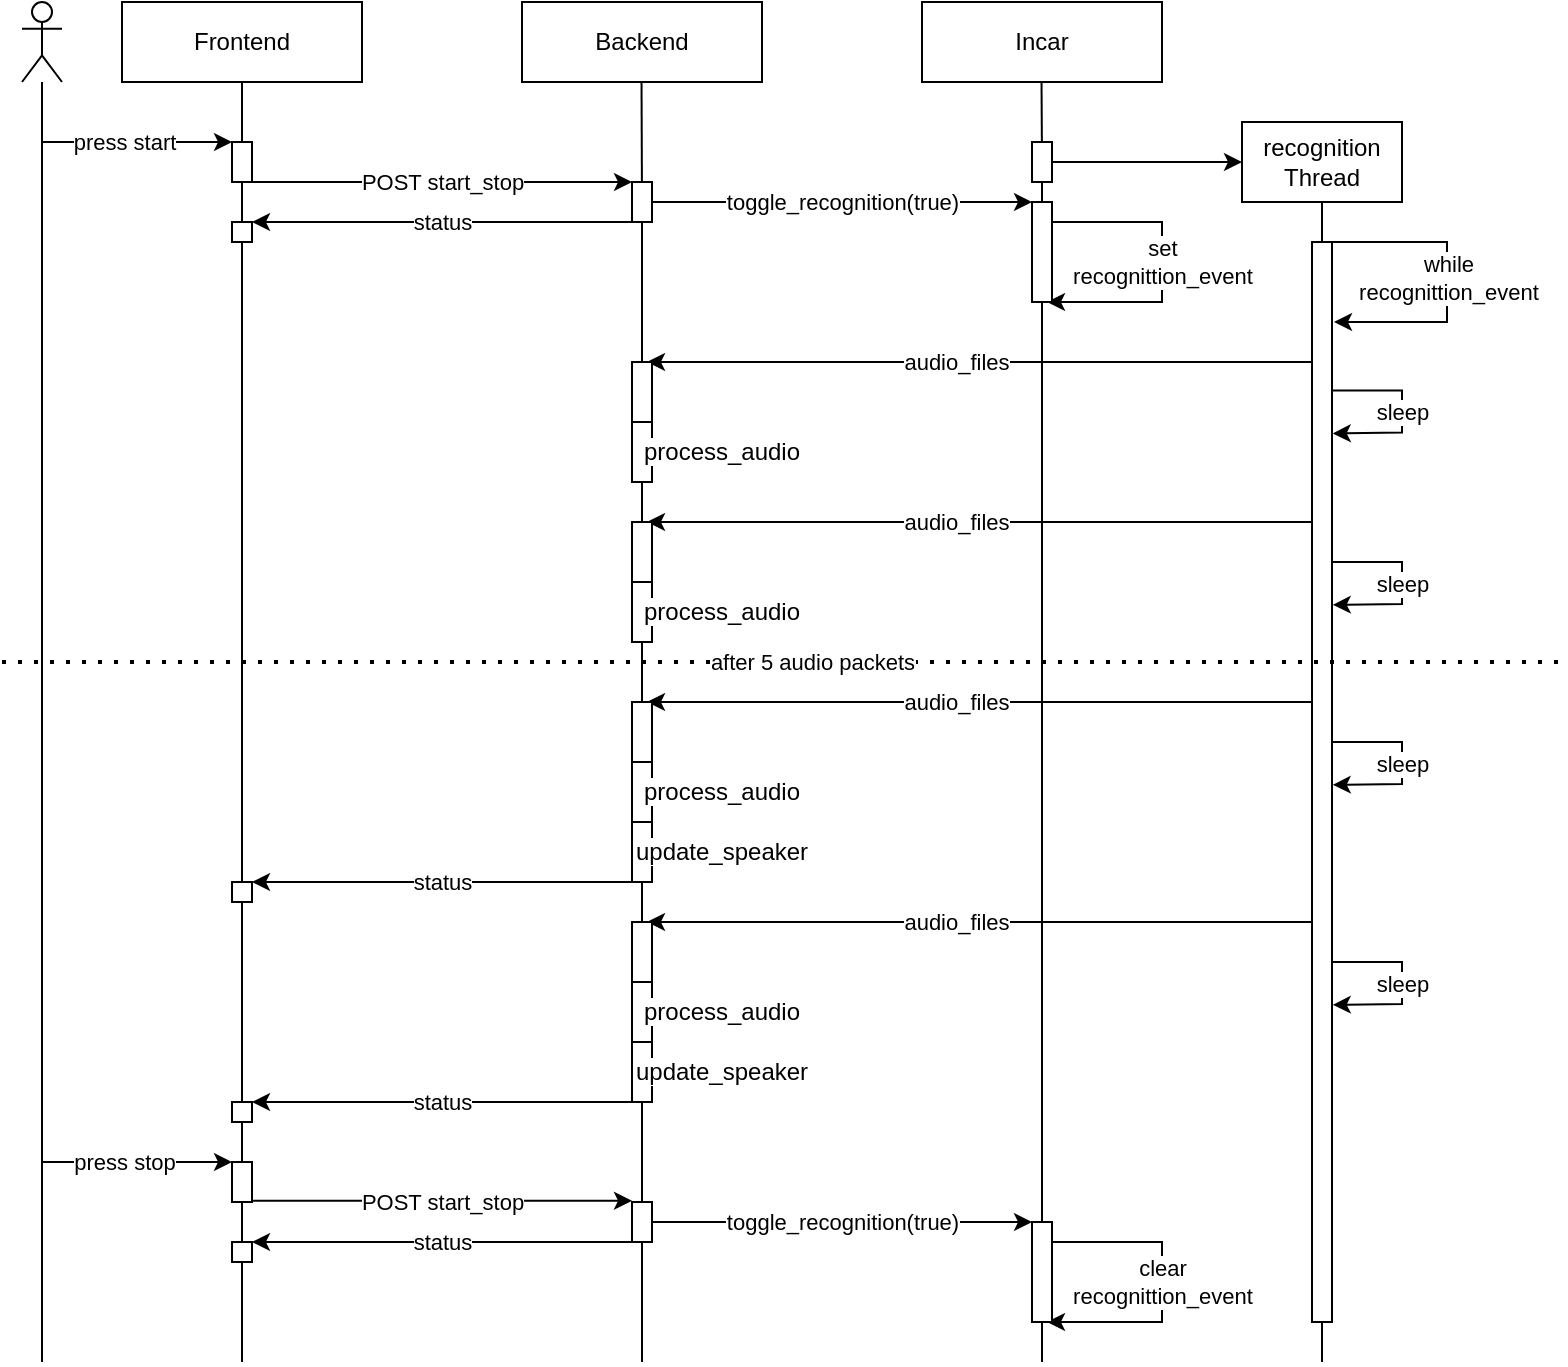 <mxfile>
    <diagram id="DXBjbvVNKUYAengl5cUz" name="Page-1">
        <mxGraphModel dx="1909" dy="1036" grid="1" gridSize="10" guides="1" tooltips="1" connect="1" arrows="1" fold="0" page="1" pageScale="1" pageWidth="827" pageHeight="1169" math="0" shadow="0">
            <root>
                <mxCell id="0"/>
                <mxCell id="1" parent="0"/>
                <mxCell id="2" value="Backend" style="rounded=0;whiteSpace=wrap;html=1;" vertex="1" parent="1">
                    <mxGeometry x="-560" y="40" width="120" height="40" as="geometry"/>
                </mxCell>
                <mxCell id="3" value="Frontend" style="rounded=0;whiteSpace=wrap;html=1;" vertex="1" parent="1">
                    <mxGeometry x="-760" y="40" width="120" height="40" as="geometry"/>
                </mxCell>
                <mxCell id="4" value="Incar" style="rounded=0;whiteSpace=wrap;html=1;" vertex="1" parent="1">
                    <mxGeometry x="-360" y="40" width="120" height="40" as="geometry"/>
                </mxCell>
                <mxCell id="5" value="" style="endArrow=none;html=1;entryX=0.5;entryY=1;entryDx=0;entryDy=0;startArrow=none;" edge="1" parent="1" source="17" target="3">
                    <mxGeometry width="50" height="50" relative="1" as="geometry">
                        <mxPoint x="-700" y="680.952" as="sourcePoint"/>
                        <mxPoint x="-270" y="70" as="targetPoint"/>
                    </mxGeometry>
                </mxCell>
                <mxCell id="6" value="" style="endArrow=none;html=1;entryX=0.5;entryY=1;entryDx=0;entryDy=0;startArrow=none;" edge="1" parent="1" source="12">
                    <mxGeometry width="50" height="50" relative="1" as="geometry">
                        <mxPoint x="-500.24" y="680.952" as="sourcePoint"/>
                        <mxPoint x="-500.24" y="80" as="targetPoint"/>
                    </mxGeometry>
                </mxCell>
                <mxCell id="7" value="" style="endArrow=none;html=1;entryX=0.5;entryY=1;entryDx=0;entryDy=0;startArrow=none;" edge="1" parent="1" source="42">
                    <mxGeometry width="50" height="50" relative="1" as="geometry">
                        <mxPoint x="-300.24" y="680.952" as="sourcePoint"/>
                        <mxPoint x="-300.24" y="80" as="targetPoint"/>
                    </mxGeometry>
                </mxCell>
                <mxCell id="10" value="" style="rounded=0;whiteSpace=wrap;html=1;" vertex="1" parent="1">
                    <mxGeometry x="-705" y="110" width="10" height="20" as="geometry"/>
                </mxCell>
                <mxCell id="9" value="" style="endArrow=classic;html=1;entryX=0;entryY=0;entryDx=0;entryDy=0;" edge="1" parent="1" target="10">
                    <mxGeometry width="50" height="50" relative="1" as="geometry">
                        <mxPoint x="-800" y="110" as="sourcePoint"/>
                        <mxPoint x="-710" y="110" as="targetPoint"/>
                    </mxGeometry>
                </mxCell>
                <mxCell id="14" value="press start" style="edgeLabel;html=1;align=center;verticalAlign=middle;resizable=0;points=[];" vertex="1" connectable="0" parent="9">
                    <mxGeometry x="-0.426" y="1" relative="1" as="geometry">
                        <mxPoint x="13" y="1" as="offset"/>
                    </mxGeometry>
                </mxCell>
                <mxCell id="11" value="" style="endArrow=classic;html=1;entryX=0;entryY=0;entryDx=0;entryDy=0;" edge="1" parent="1" target="12">
                    <mxGeometry width="50" height="50" relative="1" as="geometry">
                        <mxPoint x="-695" y="130" as="sourcePoint"/>
                        <mxPoint x="-510" y="130" as="targetPoint"/>
                    </mxGeometry>
                </mxCell>
                <mxCell id="15" value="POST start_stop" style="edgeLabel;html=1;align=center;verticalAlign=middle;resizable=0;points=[];" vertex="1" connectable="0" parent="11">
                    <mxGeometry x="-0.001" relative="1" as="geometry">
                        <mxPoint as="offset"/>
                    </mxGeometry>
                </mxCell>
                <mxCell id="13" value="" style="endArrow=none;html=1;entryX=0.5;entryY=1;entryDx=0;entryDy=0;startArrow=none;" edge="1" parent="1" source="33" target="12">
                    <mxGeometry width="50" height="50" relative="1" as="geometry">
                        <mxPoint x="-500.24" y="680.952" as="sourcePoint"/>
                        <mxPoint x="-500.24" y="80" as="targetPoint"/>
                    </mxGeometry>
                </mxCell>
                <mxCell id="12" value="" style="rounded=0;whiteSpace=wrap;html=1;" vertex="1" parent="1">
                    <mxGeometry x="-505" y="130" width="10" height="20" as="geometry"/>
                </mxCell>
                <mxCell id="16" value="" style="endArrow=classic;html=1;entryX=1;entryY=0;entryDx=0;entryDy=0;" edge="1" parent="1" target="17">
                    <mxGeometry width="50" height="50" relative="1" as="geometry">
                        <mxPoint x="-505" y="150" as="sourcePoint"/>
                        <mxPoint x="-595" y="150" as="targetPoint"/>
                    </mxGeometry>
                </mxCell>
                <mxCell id="20" value="status" style="edgeLabel;html=1;align=center;verticalAlign=middle;resizable=0;points=[];" vertex="1" connectable="0" parent="16">
                    <mxGeometry x="0.004" relative="1" as="geometry">
                        <mxPoint as="offset"/>
                    </mxGeometry>
                </mxCell>
                <mxCell id="18" value="" style="endArrow=none;html=1;entryX=0.5;entryY=1;entryDx=0;entryDy=0;startArrow=none;" edge="1" parent="1" source="81" target="17">
                    <mxGeometry width="50" height="50" relative="1" as="geometry">
                        <mxPoint x="-700" y="680.952" as="sourcePoint"/>
                        <mxPoint x="-700" y="80" as="targetPoint"/>
                    </mxGeometry>
                </mxCell>
                <mxCell id="17" value="" style="rounded=0;whiteSpace=wrap;html=1;" vertex="1" parent="1">
                    <mxGeometry x="-705" y="150" width="10" height="10" as="geometry"/>
                </mxCell>
                <mxCell id="21" value="toggle_recognition(true)" style="endArrow=classic;html=1;entryX=0;entryY=0;entryDx=0;entryDy=0;" edge="1" parent="1" target="22">
                    <mxGeometry width="50" height="50" relative="1" as="geometry">
                        <mxPoint x="-495" y="140" as="sourcePoint"/>
                        <mxPoint x="-310" y="140" as="targetPoint"/>
                    </mxGeometry>
                </mxCell>
                <mxCell id="23" value="recognition Thread" style="rounded=0;whiteSpace=wrap;html=1;" vertex="1" parent="1">
                    <mxGeometry x="-200" y="100" width="80" height="40" as="geometry"/>
                </mxCell>
                <mxCell id="27" value="" style="endArrow=classic;html=1;entryX=0;entryY=0.5;entryDx=0;entryDy=0;" edge="1" parent="1" target="23">
                    <mxGeometry width="50" height="50" relative="1" as="geometry">
                        <mxPoint x="-300" y="120" as="sourcePoint"/>
                        <mxPoint x="-230" y="120" as="targetPoint"/>
                    </mxGeometry>
                </mxCell>
                <mxCell id="28" value="" style="endArrow=none;html=1;startArrow=none;entryX=0.5;entryY=1;entryDx=0;entryDy=0;" edge="1" parent="1" source="30" target="23">
                    <mxGeometry width="50" height="50" relative="1" as="geometry">
                        <mxPoint x="-160.24" y="680.952" as="sourcePoint"/>
                        <mxPoint x="-160" y="180" as="targetPoint"/>
                    </mxGeometry>
                </mxCell>
                <mxCell id="29" value="" style="endArrow=classic;html=1;entryX=0.75;entryY=0;entryDx=0;entryDy=0;" edge="1" parent="1" target="33">
                    <mxGeometry width="50" height="50" relative="1" as="geometry">
                        <mxPoint x="-165" y="220" as="sourcePoint"/>
                        <mxPoint x="-445" y="220" as="targetPoint"/>
                    </mxGeometry>
                </mxCell>
                <mxCell id="35" value="audio_files" style="edgeLabel;html=1;align=center;verticalAlign=middle;resizable=0;points=[];" vertex="1" connectable="0" parent="29">
                    <mxGeometry x="0.073" relative="1" as="geometry">
                        <mxPoint as="offset"/>
                    </mxGeometry>
                </mxCell>
                <mxCell id="31" value="" style="endArrow=none;html=1;" edge="1" parent="1" target="30">
                    <mxGeometry width="50" height="50" relative="1" as="geometry">
                        <mxPoint x="-160" y="720" as="sourcePoint"/>
                        <mxPoint x="-160" y="180" as="targetPoint"/>
                    </mxGeometry>
                </mxCell>
                <mxCell id="30" value="" style="rounded=0;whiteSpace=wrap;html=1;" vertex="1" parent="1">
                    <mxGeometry x="-165" y="160" width="10" height="540" as="geometry"/>
                </mxCell>
                <mxCell id="34" value="" style="endArrow=none;html=1;entryX=0.5;entryY=1;entryDx=0;entryDy=0;startArrow=none;" edge="1" parent="1" target="33">
                    <mxGeometry width="50" height="50" relative="1" as="geometry">
                        <mxPoint x="-500" y="480" as="sourcePoint"/>
                        <mxPoint x="-500" y="150" as="targetPoint"/>
                    </mxGeometry>
                </mxCell>
                <mxCell id="33" value="" style="rounded=0;whiteSpace=wrap;html=1;" vertex="1" parent="1">
                    <mxGeometry x="-505" y="220" width="10" height="30" as="geometry"/>
                </mxCell>
                <mxCell id="41" value="" style="endArrow=classic;html=1;rounded=0;entryX=0.75;entryY=1;entryDx=0;entryDy=0;" edge="1" parent="1" target="22">
                    <mxGeometry width="50" height="50" relative="1" as="geometry">
                        <mxPoint x="-295" y="150" as="sourcePoint"/>
                        <mxPoint x="-290" y="170" as="targetPoint"/>
                        <Array as="points">
                            <mxPoint x="-240" y="150"/>
                            <mxPoint x="-240" y="190"/>
                        </Array>
                    </mxGeometry>
                </mxCell>
                <mxCell id="44" value="set&lt;br&gt;recognittion_event" style="edgeLabel;html=1;align=center;verticalAlign=middle;resizable=0;points=[];" vertex="1" connectable="0" parent="41">
                    <mxGeometry x="-0.045" y="2" relative="1" as="geometry">
                        <mxPoint x="-2" y="2" as="offset"/>
                    </mxGeometry>
                </mxCell>
                <mxCell id="43" value="" style="endArrow=none;html=1;entryX=0.5;entryY=1;entryDx=0;entryDy=0;" edge="1" parent="1" target="42">
                    <mxGeometry width="50" height="50" relative="1" as="geometry">
                        <mxPoint x="-300" y="720" as="sourcePoint"/>
                        <mxPoint x="-300.24" y="80" as="targetPoint"/>
                    </mxGeometry>
                </mxCell>
                <mxCell id="42" value="" style="rounded=0;whiteSpace=wrap;html=1;" vertex="1" parent="1">
                    <mxGeometry x="-305" y="110" width="10" height="20" as="geometry"/>
                </mxCell>
                <mxCell id="22" value="" style="rounded=0;whiteSpace=wrap;html=1;" vertex="1" parent="1">
                    <mxGeometry x="-305" y="140" width="10" height="50" as="geometry"/>
                </mxCell>
                <mxCell id="45" value="" style="endArrow=classic;html=1;rounded=0;exitX=1;exitY=0;exitDx=0;exitDy=0;" edge="1" parent="1" source="30">
                    <mxGeometry width="50" height="50" relative="1" as="geometry">
                        <mxPoint x="-152.5" y="160" as="sourcePoint"/>
                        <mxPoint x="-154" y="200" as="targetPoint"/>
                        <Array as="points">
                            <mxPoint x="-97.5" y="160"/>
                            <mxPoint x="-97.5" y="200"/>
                        </Array>
                    </mxGeometry>
                </mxCell>
                <mxCell id="46" value="while&lt;br&gt;recognittion_event" style="edgeLabel;html=1;align=center;verticalAlign=middle;resizable=0;points=[];" vertex="1" connectable="0" parent="45">
                    <mxGeometry x="-0.045" y="2" relative="1" as="geometry">
                        <mxPoint x="-2" y="2" as="offset"/>
                    </mxGeometry>
                </mxCell>
                <mxCell id="47" value="" style="endArrow=classic;html=1;rounded=0;exitX=1;exitY=0.5;exitDx=0;exitDy=0;entryX=1.036;entryY=0.626;entryDx=0;entryDy=0;entryPerimeter=0;" edge="1" parent="1">
                    <mxGeometry width="50" height="50" relative="1" as="geometry">
                        <mxPoint x="-155" y="234.29" as="sourcePoint"/>
                        <mxPoint x="-154.64" y="255.71" as="targetPoint"/>
                        <Array as="points">
                            <mxPoint x="-120" y="234.29"/>
                            <mxPoint x="-120" y="255.29"/>
                        </Array>
                    </mxGeometry>
                </mxCell>
                <mxCell id="48" value="sleep" style="edgeLabel;html=1;align=center;verticalAlign=middle;resizable=0;points=[];" vertex="1" connectable="0" parent="47">
                    <mxGeometry x="-0.045" y="2" relative="1" as="geometry">
                        <mxPoint x="-2" y="2" as="offset"/>
                    </mxGeometry>
                </mxCell>
                <mxCell id="51" value="" style="endArrow=classic;html=1;entryX=0.75;entryY=0;entryDx=0;entryDy=0;" edge="1" parent="1">
                    <mxGeometry width="50" height="50" relative="1" as="geometry">
                        <mxPoint x="-165" y="300" as="sourcePoint"/>
                        <mxPoint x="-497.5" y="300" as="targetPoint"/>
                    </mxGeometry>
                </mxCell>
                <mxCell id="52" value="audio_files" style="edgeLabel;html=1;align=center;verticalAlign=middle;resizable=0;points=[];" vertex="1" connectable="0" parent="51">
                    <mxGeometry x="0.073" relative="1" as="geometry">
                        <mxPoint as="offset"/>
                    </mxGeometry>
                </mxCell>
                <mxCell id="54" value="" style="endArrow=classic;html=1;rounded=0;exitX=1;exitY=0.5;exitDx=0;exitDy=0;entryX=1.036;entryY=0.626;entryDx=0;entryDy=0;entryPerimeter=0;" edge="1" parent="1">
                    <mxGeometry width="50" height="50" relative="1" as="geometry">
                        <mxPoint x="-155" y="320" as="sourcePoint"/>
                        <mxPoint x="-154.64" y="341.42" as="targetPoint"/>
                        <Array as="points">
                            <mxPoint x="-120" y="320"/>
                            <mxPoint x="-120" y="341"/>
                        </Array>
                    </mxGeometry>
                </mxCell>
                <mxCell id="55" value="sleep" style="edgeLabel;html=1;align=center;verticalAlign=middle;resizable=0;points=[];" vertex="1" connectable="0" parent="54">
                    <mxGeometry x="-0.045" y="2" relative="1" as="geometry">
                        <mxPoint x="-2" y="2" as="offset"/>
                    </mxGeometry>
                </mxCell>
                <mxCell id="61" value="&lt;span style=&quot;background-color: rgb(255, 255, 255);&quot;&gt;process_audio&lt;/span&gt;" style="rounded=0;whiteSpace=wrap;html=1;spacingLeft=80;" vertex="1" parent="1">
                    <mxGeometry x="-505" y="250" width="10" height="30" as="geometry"/>
                </mxCell>
                <mxCell id="62" value="" style="endArrow=none;dashed=1;html=1;dashPattern=1 3;strokeWidth=2;rounded=0;" edge="1" parent="1">
                    <mxGeometry width="50" height="50" relative="1" as="geometry">
                        <mxPoint x="-820" y="370" as="sourcePoint"/>
                        <mxPoint x="-40" y="370" as="targetPoint"/>
                    </mxGeometry>
                </mxCell>
                <mxCell id="63" value="after 5 audio packets" style="edgeLabel;html=1;align=center;verticalAlign=middle;resizable=0;points=[];" vertex="1" connectable="0" parent="62">
                    <mxGeometry x="0.037" relative="1" as="geometry">
                        <mxPoint as="offset"/>
                    </mxGeometry>
                </mxCell>
                <mxCell id="64" value="" style="endArrow=classic;html=1;entryX=0.75;entryY=0;entryDx=0;entryDy=0;" edge="1" parent="1">
                    <mxGeometry width="50" height="50" relative="1" as="geometry">
                        <mxPoint x="-165" y="390" as="sourcePoint"/>
                        <mxPoint x="-497.5" y="390" as="targetPoint"/>
                    </mxGeometry>
                </mxCell>
                <mxCell id="65" value="audio_files" style="edgeLabel;html=1;align=center;verticalAlign=middle;resizable=0;points=[];" vertex="1" connectable="0" parent="64">
                    <mxGeometry x="0.073" relative="1" as="geometry">
                        <mxPoint as="offset"/>
                    </mxGeometry>
                </mxCell>
                <mxCell id="66" value="" style="endArrow=classic;html=1;rounded=0;exitX=1;exitY=0.5;exitDx=0;exitDy=0;entryX=1.036;entryY=0.626;entryDx=0;entryDy=0;entryPerimeter=0;" edge="1" parent="1">
                    <mxGeometry width="50" height="50" relative="1" as="geometry">
                        <mxPoint x="-155" y="410" as="sourcePoint"/>
                        <mxPoint x="-154.64" y="431.42" as="targetPoint"/>
                        <Array as="points">
                            <mxPoint x="-120" y="410"/>
                            <mxPoint x="-120" y="431"/>
                        </Array>
                    </mxGeometry>
                </mxCell>
                <mxCell id="67" value="sleep" style="edgeLabel;html=1;align=center;verticalAlign=middle;resizable=0;points=[];" vertex="1" connectable="0" parent="66">
                    <mxGeometry x="-0.045" y="2" relative="1" as="geometry">
                        <mxPoint x="-2" y="2" as="offset"/>
                    </mxGeometry>
                </mxCell>
                <mxCell id="71" value="" style="endArrow=none;html=1;entryX=0.5;entryY=1;entryDx=0;entryDy=0;" edge="1" parent="1">
                    <mxGeometry width="50" height="50" relative="1" as="geometry">
                        <mxPoint x="-500" y="720" as="sourcePoint"/>
                        <mxPoint x="-500" y="480" as="targetPoint"/>
                    </mxGeometry>
                </mxCell>
                <mxCell id="72" value="" style="rounded=0;whiteSpace=wrap;html=1;" vertex="1" parent="1">
                    <mxGeometry x="-505" y="300" width="10" height="30" as="geometry"/>
                </mxCell>
                <mxCell id="73" value="&lt;span style=&quot;background-color: rgb(255, 255, 255);&quot;&gt;process_audio&lt;/span&gt;" style="rounded=0;whiteSpace=wrap;html=1;spacingLeft=80;" vertex="1" parent="1">
                    <mxGeometry x="-505" y="330" width="10" height="30" as="geometry"/>
                </mxCell>
                <mxCell id="76" value="" style="rounded=0;whiteSpace=wrap;html=1;" vertex="1" parent="1">
                    <mxGeometry x="-505" y="390" width="10" height="30" as="geometry"/>
                </mxCell>
                <mxCell id="77" value="&lt;span style=&quot;background-color: rgb(255, 255, 255);&quot;&gt;process_audio&lt;/span&gt;" style="rounded=0;whiteSpace=wrap;html=1;spacingLeft=80;" vertex="1" parent="1">
                    <mxGeometry x="-505" y="420" width="10" height="30" as="geometry"/>
                </mxCell>
                <mxCell id="78" value="&lt;span style=&quot;background-color: rgb(255, 255, 255);&quot;&gt;update_speaker&lt;/span&gt;" style="rounded=0;whiteSpace=wrap;html=1;spacingLeft=80;" vertex="1" parent="1">
                    <mxGeometry x="-505" y="450" width="10" height="30" as="geometry"/>
                </mxCell>
                <mxCell id="79" value="" style="endArrow=classic;html=1;entryX=1;entryY=0;entryDx=0;entryDy=0;" edge="1" parent="1">
                    <mxGeometry width="50" height="50" relative="1" as="geometry">
                        <mxPoint x="-505" y="480" as="sourcePoint"/>
                        <mxPoint x="-695" y="480" as="targetPoint"/>
                    </mxGeometry>
                </mxCell>
                <mxCell id="80" value="status" style="edgeLabel;html=1;align=center;verticalAlign=middle;resizable=0;points=[];" vertex="1" connectable="0" parent="79">
                    <mxGeometry x="0.004" relative="1" as="geometry">
                        <mxPoint as="offset"/>
                    </mxGeometry>
                </mxCell>
                <mxCell id="82" value="" style="endArrow=none;html=1;entryX=0.5;entryY=1;entryDx=0;entryDy=0;" edge="1" parent="1" target="81">
                    <mxGeometry width="50" height="50" relative="1" as="geometry">
                        <mxPoint x="-700" y="720" as="sourcePoint"/>
                        <mxPoint x="-700" y="160" as="targetPoint"/>
                    </mxGeometry>
                </mxCell>
                <mxCell id="81" value="" style="rounded=0;whiteSpace=wrap;html=1;" vertex="1" parent="1">
                    <mxGeometry x="-705" y="480" width="10" height="10" as="geometry"/>
                </mxCell>
                <mxCell id="83" value="" style="endArrow=classic;html=1;entryX=0.75;entryY=0;entryDx=0;entryDy=0;" edge="1" parent="1">
                    <mxGeometry width="50" height="50" relative="1" as="geometry">
                        <mxPoint x="-165" y="500" as="sourcePoint"/>
                        <mxPoint x="-497.5" y="500" as="targetPoint"/>
                    </mxGeometry>
                </mxCell>
                <mxCell id="84" value="audio_files" style="edgeLabel;html=1;align=center;verticalAlign=middle;resizable=0;points=[];" vertex="1" connectable="0" parent="83">
                    <mxGeometry x="0.073" relative="1" as="geometry">
                        <mxPoint as="offset"/>
                    </mxGeometry>
                </mxCell>
                <mxCell id="85" value="" style="endArrow=classic;html=1;rounded=0;exitX=1;exitY=0.5;exitDx=0;exitDy=0;entryX=1.036;entryY=0.626;entryDx=0;entryDy=0;entryPerimeter=0;" edge="1" parent="1">
                    <mxGeometry width="50" height="50" relative="1" as="geometry">
                        <mxPoint x="-155" y="520" as="sourcePoint"/>
                        <mxPoint x="-154.64" y="541.42" as="targetPoint"/>
                        <Array as="points">
                            <mxPoint x="-120" y="520"/>
                            <mxPoint x="-120" y="541"/>
                        </Array>
                    </mxGeometry>
                </mxCell>
                <mxCell id="86" value="sleep" style="edgeLabel;html=1;align=center;verticalAlign=middle;resizable=0;points=[];" vertex="1" connectable="0" parent="85">
                    <mxGeometry x="-0.045" y="2" relative="1" as="geometry">
                        <mxPoint x="-2" y="2" as="offset"/>
                    </mxGeometry>
                </mxCell>
                <mxCell id="87" value="" style="rounded=0;whiteSpace=wrap;html=1;" vertex="1" parent="1">
                    <mxGeometry x="-505" y="500" width="10" height="30" as="geometry"/>
                </mxCell>
                <mxCell id="88" value="&lt;span style=&quot;background-color: rgb(255, 255, 255);&quot;&gt;process_audio&lt;/span&gt;" style="rounded=0;whiteSpace=wrap;html=1;spacingLeft=80;" vertex="1" parent="1">
                    <mxGeometry x="-505" y="530" width="10" height="30" as="geometry"/>
                </mxCell>
                <mxCell id="89" value="&lt;span style=&quot;background-color: rgb(255, 255, 255);&quot;&gt;update_speaker&lt;/span&gt;" style="rounded=0;whiteSpace=wrap;html=1;spacingLeft=80;" vertex="1" parent="1">
                    <mxGeometry x="-505" y="560" width="10" height="30" as="geometry"/>
                </mxCell>
                <mxCell id="90" value="" style="endArrow=classic;html=1;entryX=1;entryY=0;entryDx=0;entryDy=0;" edge="1" parent="1">
                    <mxGeometry width="50" height="50" relative="1" as="geometry">
                        <mxPoint x="-505" y="590" as="sourcePoint"/>
                        <mxPoint x="-695" y="590" as="targetPoint"/>
                    </mxGeometry>
                </mxCell>
                <mxCell id="91" value="status" style="edgeLabel;html=1;align=center;verticalAlign=middle;resizable=0;points=[];" vertex="1" connectable="0" parent="90">
                    <mxGeometry x="0.004" relative="1" as="geometry">
                        <mxPoint as="offset"/>
                    </mxGeometry>
                </mxCell>
                <mxCell id="92" value="" style="rounded=0;whiteSpace=wrap;html=1;" vertex="1" parent="1">
                    <mxGeometry x="-705" y="590" width="10" height="10" as="geometry"/>
                </mxCell>
                <mxCell id="93" value="" style="shape=umlActor;verticalLabelPosition=bottom;verticalAlign=top;html=1;outlineConnect=0;" vertex="1" parent="1">
                    <mxGeometry x="-810" y="40" width="20" height="40" as="geometry"/>
                </mxCell>
                <mxCell id="94" value="" style="endArrow=none;html=1;rounded=0;" edge="1" parent="1" target="93">
                    <mxGeometry width="50" height="50" relative="1" as="geometry">
                        <mxPoint x="-800" y="720" as="sourcePoint"/>
                        <mxPoint x="-560" y="260" as="targetPoint"/>
                    </mxGeometry>
                </mxCell>
                <mxCell id="96" value="" style="rounded=0;whiteSpace=wrap;html=1;" vertex="1" parent="1">
                    <mxGeometry x="-705" y="620" width="10" height="20" as="geometry"/>
                </mxCell>
                <mxCell id="97" value="" style="endArrow=classic;html=1;entryX=0;entryY=0;entryDx=0;entryDy=0;" edge="1" parent="1" target="96">
                    <mxGeometry width="50" height="50" relative="1" as="geometry">
                        <mxPoint x="-800" y="620.0" as="sourcePoint"/>
                        <mxPoint x="-710" y="620" as="targetPoint"/>
                    </mxGeometry>
                </mxCell>
                <mxCell id="98" value="press stop" style="edgeLabel;html=1;align=center;verticalAlign=middle;resizable=0;points=[];" vertex="1" connectable="0" parent="97">
                    <mxGeometry x="-0.426" y="1" relative="1" as="geometry">
                        <mxPoint x="13" y="1" as="offset"/>
                    </mxGeometry>
                </mxCell>
                <mxCell id="99" value="" style="rounded=0;whiteSpace=wrap;html=1;" vertex="1" parent="1">
                    <mxGeometry x="-505" y="640" width="10" height="20" as="geometry"/>
                </mxCell>
                <mxCell id="100" value="" style="rounded=0;whiteSpace=wrap;html=1;" vertex="1" parent="1">
                    <mxGeometry x="-705" y="660" width="10" height="10" as="geometry"/>
                </mxCell>
                <mxCell id="101" value="toggle_recognition(true)" style="endArrow=classic;html=1;entryX=0;entryY=0;entryDx=0;entryDy=0;" edge="1" parent="1">
                    <mxGeometry width="50" height="50" relative="1" as="geometry">
                        <mxPoint x="-495" y="650" as="sourcePoint"/>
                        <mxPoint x="-305" y="650" as="targetPoint"/>
                    </mxGeometry>
                </mxCell>
                <mxCell id="102" value="" style="endArrow=classic;html=1;entryX=1;entryY=0;entryDx=0;entryDy=0;" edge="1" parent="1">
                    <mxGeometry width="50" height="50" relative="1" as="geometry">
                        <mxPoint x="-505" y="660" as="sourcePoint"/>
                        <mxPoint x="-695.0" y="660" as="targetPoint"/>
                    </mxGeometry>
                </mxCell>
                <mxCell id="103" value="status" style="edgeLabel;html=1;align=center;verticalAlign=middle;resizable=0;points=[];" vertex="1" connectable="0" parent="102">
                    <mxGeometry x="0.004" relative="1" as="geometry">
                        <mxPoint as="offset"/>
                    </mxGeometry>
                </mxCell>
                <mxCell id="108" value="" style="endArrow=classic;html=1;entryX=0;entryY=0;entryDx=0;entryDy=0;" edge="1" parent="1">
                    <mxGeometry width="50" height="50" relative="1" as="geometry">
                        <mxPoint x="-695" y="639.41" as="sourcePoint"/>
                        <mxPoint x="-505" y="639.41" as="targetPoint"/>
                    </mxGeometry>
                </mxCell>
                <mxCell id="109" value="POST start_stop" style="edgeLabel;html=1;align=center;verticalAlign=middle;resizable=0;points=[];" vertex="1" connectable="0" parent="108">
                    <mxGeometry x="-0.001" relative="1" as="geometry">
                        <mxPoint as="offset"/>
                    </mxGeometry>
                </mxCell>
                <mxCell id="110" value="" style="endArrow=classic;html=1;rounded=0;entryX=0.75;entryY=1;entryDx=0;entryDy=0;" edge="1" parent="1" target="112">
                    <mxGeometry width="50" height="50" relative="1" as="geometry">
                        <mxPoint x="-295" y="660" as="sourcePoint"/>
                        <mxPoint x="-290" y="680" as="targetPoint"/>
                        <Array as="points">
                            <mxPoint x="-240" y="660"/>
                            <mxPoint x="-240" y="700"/>
                        </Array>
                    </mxGeometry>
                </mxCell>
                <mxCell id="111" value="clear&lt;br&gt;recognittion_event" style="edgeLabel;html=1;align=center;verticalAlign=middle;resizable=0;points=[];" vertex="1" connectable="0" parent="110">
                    <mxGeometry x="-0.045" y="2" relative="1" as="geometry">
                        <mxPoint x="-2" y="2" as="offset"/>
                    </mxGeometry>
                </mxCell>
                <mxCell id="112" value="" style="rounded=0;whiteSpace=wrap;html=1;" vertex="1" parent="1">
                    <mxGeometry x="-305" y="650" width="10" height="50" as="geometry"/>
                </mxCell>
            </root>
        </mxGraphModel>
    </diagram>
</mxfile>